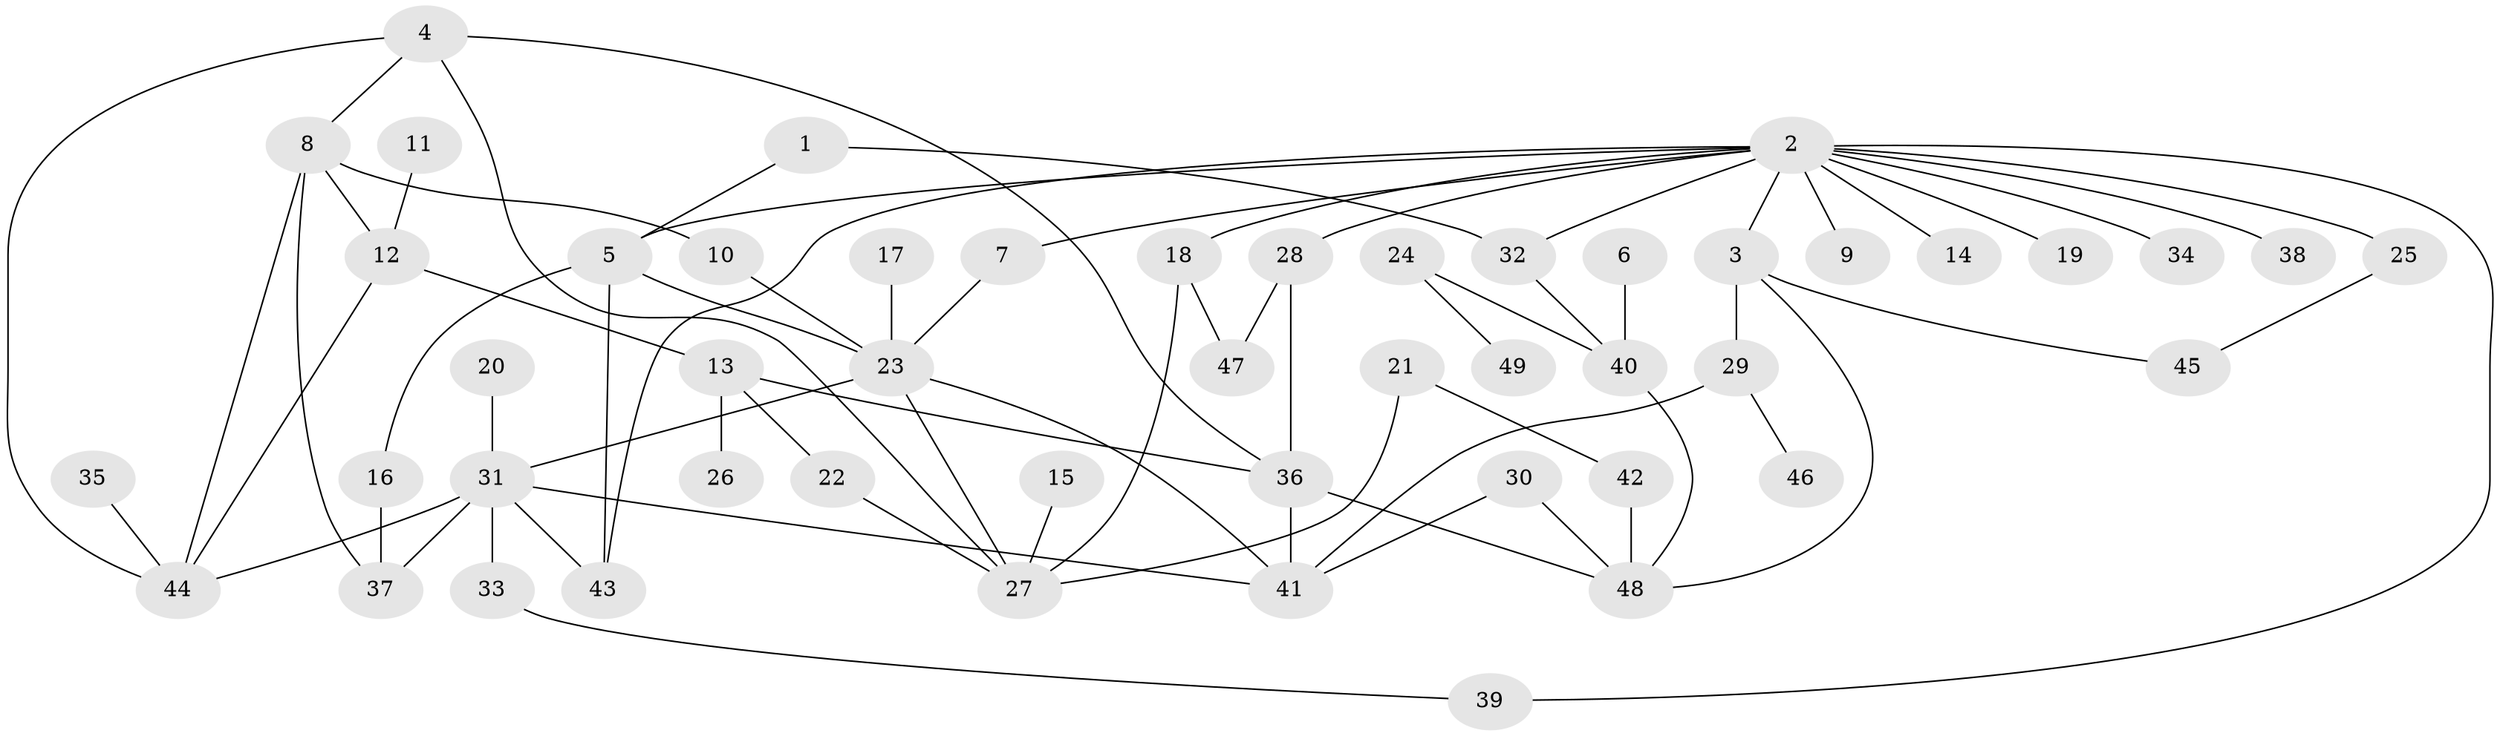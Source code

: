 // original degree distribution, {7: 0.020618556701030927, 8: 0.010309278350515464, 5: 0.10309278350515463, 2: 0.30927835051546393, 6: 0.030927835051546393, 4: 0.07216494845360824, 1: 0.32989690721649484, 3: 0.12371134020618557}
// Generated by graph-tools (version 1.1) at 2025/25/03/09/25 03:25:31]
// undirected, 49 vertices, 72 edges
graph export_dot {
graph [start="1"]
  node [color=gray90,style=filled];
  1;
  2;
  3;
  4;
  5;
  6;
  7;
  8;
  9;
  10;
  11;
  12;
  13;
  14;
  15;
  16;
  17;
  18;
  19;
  20;
  21;
  22;
  23;
  24;
  25;
  26;
  27;
  28;
  29;
  30;
  31;
  32;
  33;
  34;
  35;
  36;
  37;
  38;
  39;
  40;
  41;
  42;
  43;
  44;
  45;
  46;
  47;
  48;
  49;
  1 -- 5 [weight=1.0];
  1 -- 32 [weight=1.0];
  2 -- 3 [weight=1.0];
  2 -- 5 [weight=1.0];
  2 -- 7 [weight=1.0];
  2 -- 9 [weight=1.0];
  2 -- 14 [weight=1.0];
  2 -- 18 [weight=1.0];
  2 -- 19 [weight=1.0];
  2 -- 25 [weight=1.0];
  2 -- 28 [weight=1.0];
  2 -- 32 [weight=1.0];
  2 -- 34 [weight=1.0];
  2 -- 38 [weight=1.0];
  2 -- 39 [weight=1.0];
  2 -- 43 [weight=1.0];
  3 -- 29 [weight=1.0];
  3 -- 45 [weight=1.0];
  3 -- 48 [weight=1.0];
  4 -- 8 [weight=1.0];
  4 -- 27 [weight=1.0];
  4 -- 36 [weight=1.0];
  4 -- 44 [weight=1.0];
  5 -- 16 [weight=1.0];
  5 -- 23 [weight=1.0];
  5 -- 43 [weight=1.0];
  6 -- 40 [weight=1.0];
  7 -- 23 [weight=1.0];
  8 -- 10 [weight=1.0];
  8 -- 12 [weight=1.0];
  8 -- 37 [weight=1.0];
  8 -- 44 [weight=1.0];
  10 -- 23 [weight=1.0];
  11 -- 12 [weight=1.0];
  12 -- 13 [weight=1.0];
  12 -- 44 [weight=1.0];
  13 -- 22 [weight=1.0];
  13 -- 26 [weight=1.0];
  13 -- 36 [weight=1.0];
  15 -- 27 [weight=1.0];
  16 -- 37 [weight=1.0];
  17 -- 23 [weight=1.0];
  18 -- 27 [weight=1.0];
  18 -- 47 [weight=1.0];
  20 -- 31 [weight=1.0];
  21 -- 27 [weight=1.0];
  21 -- 42 [weight=1.0];
  22 -- 27 [weight=1.0];
  23 -- 27 [weight=1.0];
  23 -- 31 [weight=1.0];
  23 -- 41 [weight=1.0];
  24 -- 40 [weight=1.0];
  24 -- 49 [weight=1.0];
  25 -- 45 [weight=1.0];
  28 -- 36 [weight=1.0];
  28 -- 47 [weight=1.0];
  29 -- 41 [weight=1.0];
  29 -- 46 [weight=1.0];
  30 -- 41 [weight=2.0];
  30 -- 48 [weight=1.0];
  31 -- 33 [weight=2.0];
  31 -- 37 [weight=1.0];
  31 -- 41 [weight=2.0];
  31 -- 43 [weight=1.0];
  31 -- 44 [weight=1.0];
  32 -- 40 [weight=1.0];
  33 -- 39 [weight=1.0];
  35 -- 44 [weight=1.0];
  36 -- 41 [weight=1.0];
  36 -- 48 [weight=1.0];
  40 -- 48 [weight=1.0];
  42 -- 48 [weight=1.0];
}

